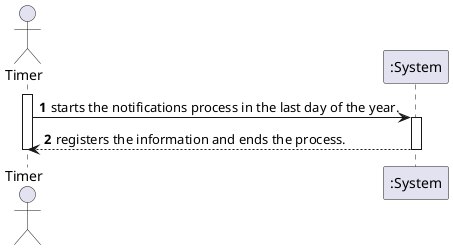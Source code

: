 @startuml
autonumber
actor "Timer" as TM

activate TM
TM -> ":System" : starts the notifications process in the last day of the year.
activate ":System"
":System" --> TM : registers the information and ends the process.
deactivate ":System"

deactivate TM


@enduml